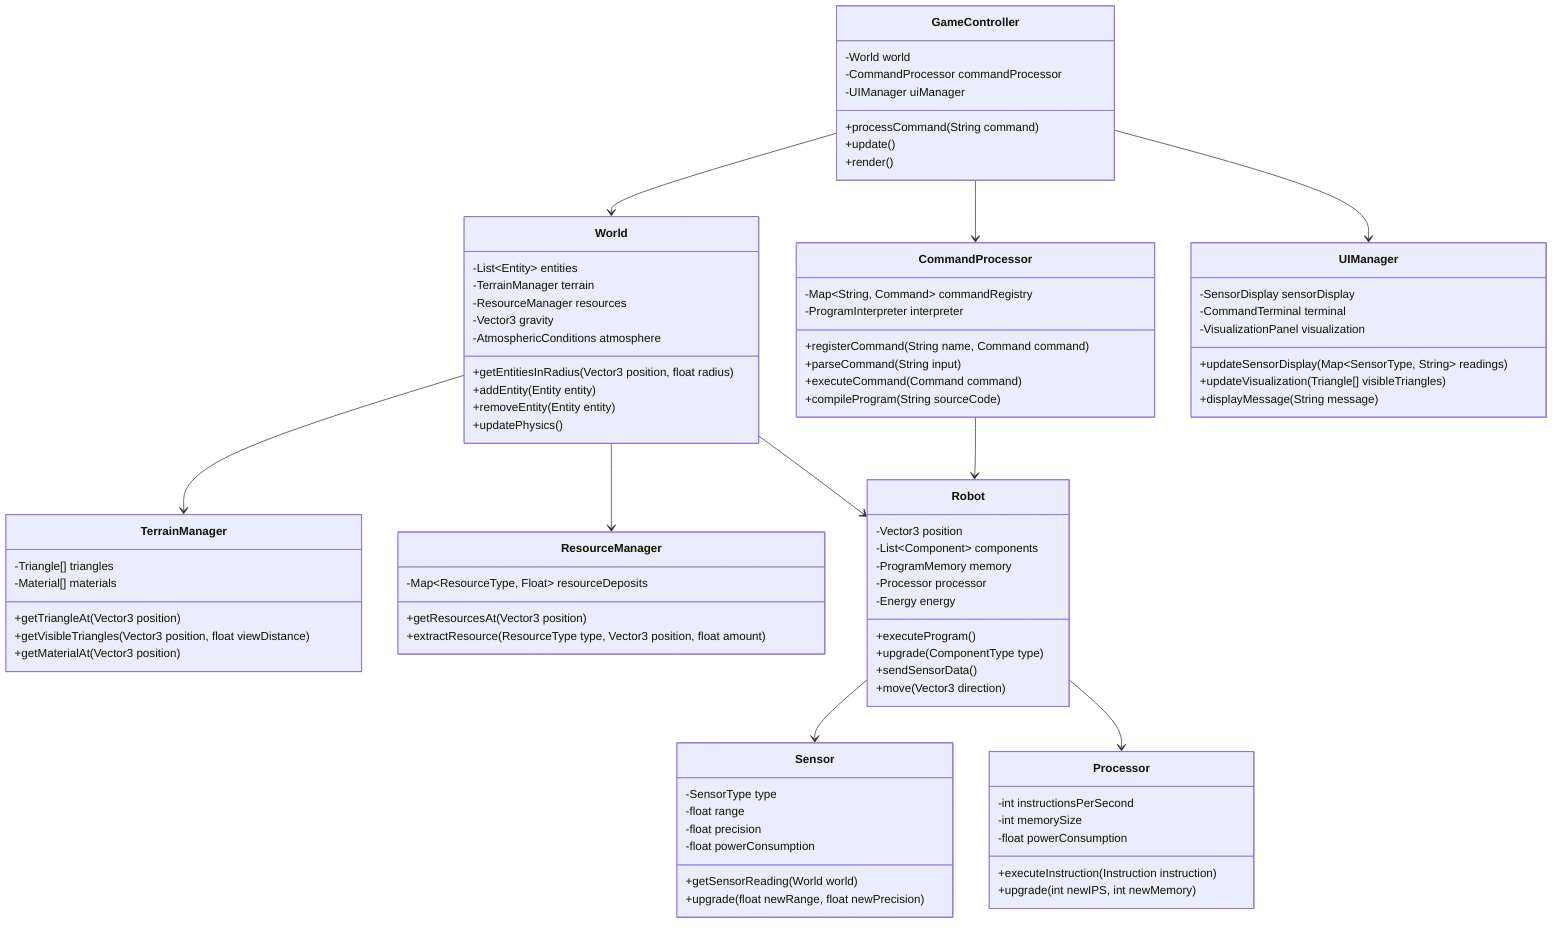 classDiagram
    class GameController {
        -World world
        -CommandProcessor commandProcessor
        -UIManager uiManager
        +processCommand(String command)
        +update()
        +render()
    }
    
    class World {
        -List~Entity~ entities
        -TerrainManager terrain
        -ResourceManager resources
        -Vector3 gravity
        -AtmosphericConditions atmosphere
        +getEntitiesInRadius(Vector3 position, float radius)
        +addEntity(Entity entity)
        +removeEntity(Entity entity)
        +updatePhysics()
    }
    
    class TerrainManager {
        -Triangle[] triangles
        -Material[] materials
        +getTriangleAt(Vector3 position)
        +getVisibleTriangles(Vector3 position, float viewDistance)
        +getMaterialAt(Vector3 position)
    }

    class ResourceManager {
        -Map~ResourceType, Float~ resourceDeposits
        +getResourcesAt(Vector3 position)
        +extractResource(ResourceType type, Vector3 position, float amount)
    }
    
    class Robot {
        -Vector3 position
        -List~Component~ components
        -ProgramMemory memory
        -Processor processor
        -Energy energy
        +executeProgram()
        +upgrade(ComponentType type)
        +sendSensorData()
        +move(Vector3 direction)
    }
    
    class Sensor {
        -SensorType type
        -float range
        -float precision
        -float powerConsumption
        +getSensorReading(World world)
        +upgrade(float newRange, float newPrecision)
    }
    
    class Processor {
        -int instructionsPerSecond
        -int memorySize
        -float powerConsumption
        +executeInstruction(Instruction instruction)
        +upgrade(int newIPS, int newMemory)
    }
    
    class CommandProcessor {
        -Map~String, Command~ commandRegistry
        -ProgramInterpreter interpreter
        +registerCommand(String name, Command command)
        +parseCommand(String input)
        +executeCommand(Command command)
        +compileProgram(String sourceCode)
    }
    
    class UIManager {
        -SensorDisplay sensorDisplay
        -CommandTerminal terminal
        -VisualizationPanel visualization
        +updateSensorDisplay(Map~SensorType, String~ readings)
        +updateVisualization(Triangle[] visibleTriangles)
        +displayMessage(String message)
    }
    
    GameController --> World
    GameController --> CommandProcessor
    GameController --> UIManager
    World --> TerrainManager
    World --> ResourceManager
    World --> Robot
    Robot --> Sensor
    Robot --> Processor
    CommandProcessor --> Robot